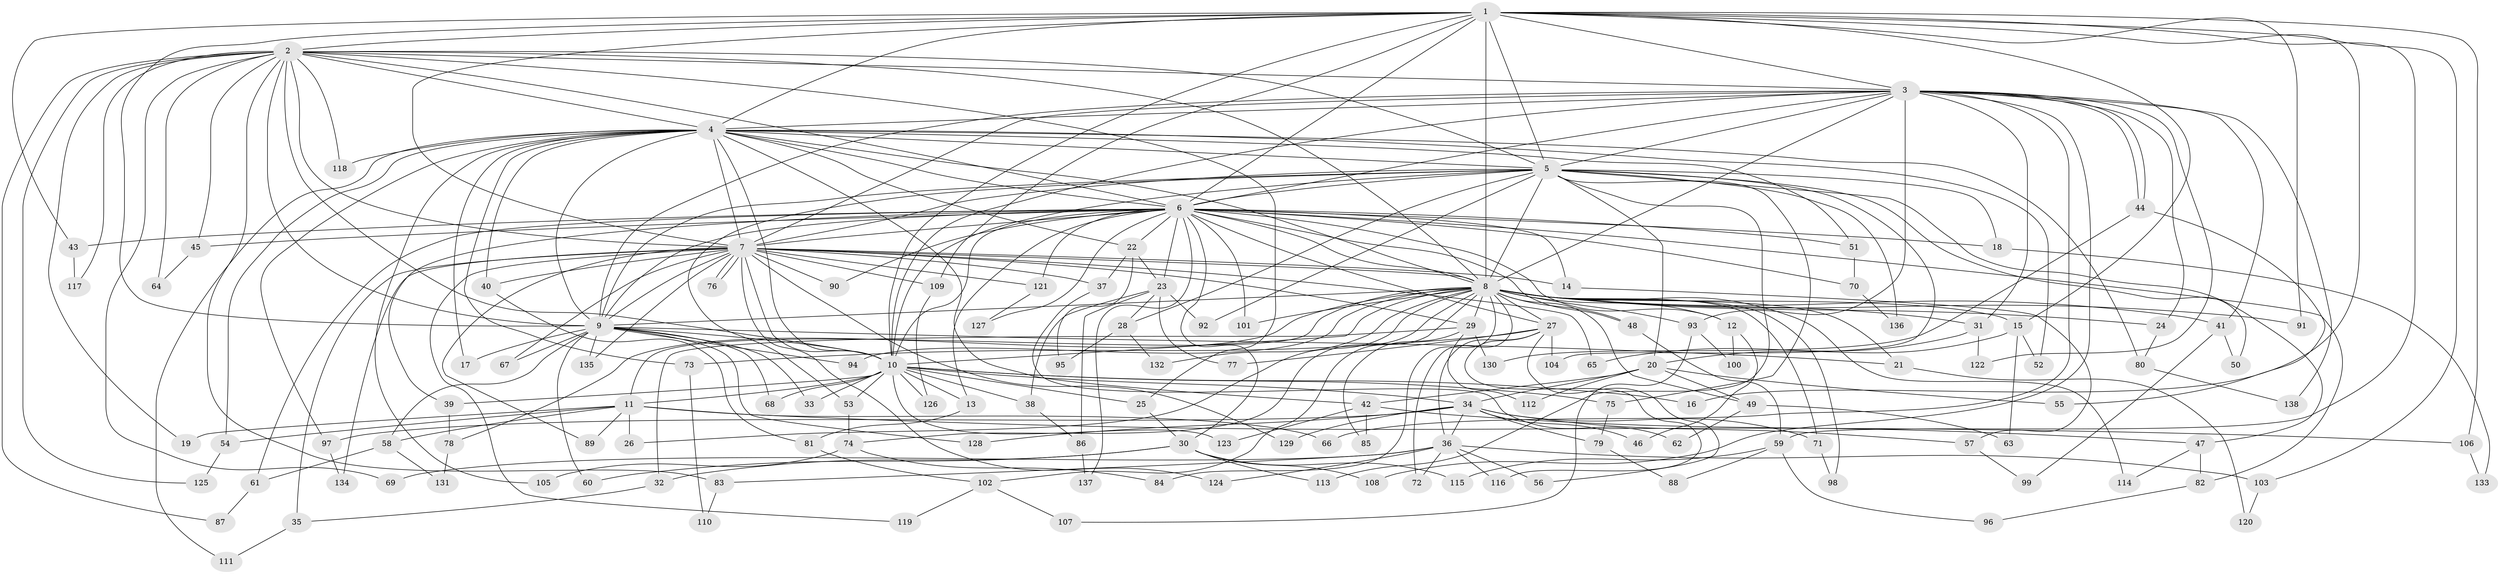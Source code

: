 // coarse degree distribution, {16: 0.023809523809523808, 20: 0.023809523809523808, 2: 0.27380952380952384, 8: 0.023809523809523808, 3: 0.32142857142857145, 18: 0.011904761904761904, 4: 0.13095238095238096, 5: 0.047619047619047616, 7: 0.03571428571428571, 14: 0.011904761904761904, 9: 0.011904761904761904, 6: 0.011904761904761904, 28: 0.023809523809523808, 17: 0.011904761904761904, 10: 0.011904761904761904, 25: 0.011904761904761904, 1: 0.011904761904761904}
// Generated by graph-tools (version 1.1) at 2025/36/03/04/25 23:36:30]
// undirected, 138 vertices, 301 edges
graph export_dot {
  node [color=gray90,style=filled];
  1;
  2;
  3;
  4;
  5;
  6;
  7;
  8;
  9;
  10;
  11;
  12;
  13;
  14;
  15;
  16;
  17;
  18;
  19;
  20;
  21;
  22;
  23;
  24;
  25;
  26;
  27;
  28;
  29;
  30;
  31;
  32;
  33;
  34;
  35;
  36;
  37;
  38;
  39;
  40;
  41;
  42;
  43;
  44;
  45;
  46;
  47;
  48;
  49;
  50;
  51;
  52;
  53;
  54;
  55;
  56;
  57;
  58;
  59;
  60;
  61;
  62;
  63;
  64;
  65;
  66;
  67;
  68;
  69;
  70;
  71;
  72;
  73;
  74;
  75;
  76;
  77;
  78;
  79;
  80;
  81;
  82;
  83;
  84;
  85;
  86;
  87;
  88;
  89;
  90;
  91;
  92;
  93;
  94;
  95;
  96;
  97;
  98;
  99;
  100;
  101;
  102;
  103;
  104;
  105;
  106;
  107;
  108;
  109;
  110;
  111;
  112;
  113;
  114;
  115;
  116;
  117;
  118;
  119;
  120;
  121;
  122;
  123;
  124;
  125;
  126;
  127;
  128;
  129;
  130;
  131;
  132;
  133;
  134;
  135;
  136;
  137;
  138;
  1 -- 2;
  1 -- 3;
  1 -- 4;
  1 -- 5;
  1 -- 6;
  1 -- 7;
  1 -- 8;
  1 -- 9;
  1 -- 10;
  1 -- 15;
  1 -- 16;
  1 -- 43;
  1 -- 59;
  1 -- 91;
  1 -- 103;
  1 -- 106;
  1 -- 109;
  2 -- 3;
  2 -- 4;
  2 -- 5;
  2 -- 6;
  2 -- 7;
  2 -- 8;
  2 -- 9;
  2 -- 10;
  2 -- 19;
  2 -- 25;
  2 -- 45;
  2 -- 64;
  2 -- 69;
  2 -- 83;
  2 -- 87;
  2 -- 117;
  2 -- 118;
  2 -- 125;
  3 -- 4;
  3 -- 5;
  3 -- 6;
  3 -- 7;
  3 -- 8;
  3 -- 9;
  3 -- 10;
  3 -- 24;
  3 -- 31;
  3 -- 41;
  3 -- 44;
  3 -- 44;
  3 -- 66;
  3 -- 93;
  3 -- 108;
  3 -- 122;
  3 -- 138;
  4 -- 5;
  4 -- 6;
  4 -- 7;
  4 -- 8;
  4 -- 9;
  4 -- 10;
  4 -- 17;
  4 -- 22;
  4 -- 40;
  4 -- 42;
  4 -- 51;
  4 -- 52;
  4 -- 54;
  4 -- 73;
  4 -- 80;
  4 -- 97;
  4 -- 105;
  4 -- 111;
  4 -- 118;
  5 -- 6;
  5 -- 7;
  5 -- 8;
  5 -- 9;
  5 -- 10;
  5 -- 18;
  5 -- 20;
  5 -- 28;
  5 -- 47;
  5 -- 50;
  5 -- 53;
  5 -- 75;
  5 -- 92;
  5 -- 104;
  5 -- 113;
  5 -- 136;
  6 -- 7;
  6 -- 8;
  6 -- 9;
  6 -- 10;
  6 -- 12;
  6 -- 13;
  6 -- 14;
  6 -- 18;
  6 -- 22;
  6 -- 23;
  6 -- 27;
  6 -- 30;
  6 -- 39;
  6 -- 43;
  6 -- 45;
  6 -- 48;
  6 -- 51;
  6 -- 61;
  6 -- 70;
  6 -- 82;
  6 -- 90;
  6 -- 101;
  6 -- 121;
  6 -- 127;
  6 -- 137;
  7 -- 8;
  7 -- 9;
  7 -- 10;
  7 -- 14;
  7 -- 29;
  7 -- 35;
  7 -- 37;
  7 -- 40;
  7 -- 65;
  7 -- 67;
  7 -- 76;
  7 -- 76;
  7 -- 89;
  7 -- 90;
  7 -- 109;
  7 -- 119;
  7 -- 121;
  7 -- 124;
  7 -- 129;
  7 -- 134;
  7 -- 135;
  8 -- 9;
  8 -- 10;
  8 -- 11;
  8 -- 12;
  8 -- 15;
  8 -- 21;
  8 -- 24;
  8 -- 26;
  8 -- 27;
  8 -- 29;
  8 -- 31;
  8 -- 41;
  8 -- 48;
  8 -- 49;
  8 -- 71;
  8 -- 72;
  8 -- 74;
  8 -- 78;
  8 -- 84;
  8 -- 91;
  8 -- 93;
  8 -- 94;
  8 -- 98;
  8 -- 101;
  8 -- 102;
  8 -- 114;
  8 -- 132;
  9 -- 10;
  9 -- 17;
  9 -- 21;
  9 -- 33;
  9 -- 58;
  9 -- 60;
  9 -- 67;
  9 -- 68;
  9 -- 94;
  9 -- 128;
  9 -- 135;
  10 -- 11;
  10 -- 13;
  10 -- 16;
  10 -- 25;
  10 -- 33;
  10 -- 34;
  10 -- 38;
  10 -- 39;
  10 -- 53;
  10 -- 68;
  10 -- 75;
  10 -- 123;
  10 -- 126;
  11 -- 19;
  11 -- 26;
  11 -- 54;
  11 -- 58;
  11 -- 66;
  11 -- 89;
  11 -- 106;
  12 -- 46;
  12 -- 100;
  13 -- 81;
  14 -- 57;
  15 -- 20;
  15 -- 52;
  15 -- 63;
  18 -- 133;
  20 -- 34;
  20 -- 42;
  20 -- 49;
  20 -- 55;
  20 -- 112;
  21 -- 120;
  22 -- 23;
  22 -- 37;
  22 -- 95;
  23 -- 28;
  23 -- 38;
  23 -- 77;
  23 -- 86;
  23 -- 92;
  24 -- 80;
  25 -- 30;
  27 -- 36;
  27 -- 56;
  27 -- 73;
  27 -- 77;
  27 -- 104;
  27 -- 116;
  28 -- 95;
  28 -- 132;
  29 -- 32;
  29 -- 85;
  29 -- 112;
  29 -- 130;
  30 -- 32;
  30 -- 60;
  30 -- 108;
  30 -- 113;
  30 -- 115;
  31 -- 65;
  31 -- 122;
  32 -- 35;
  34 -- 36;
  34 -- 46;
  34 -- 57;
  34 -- 71;
  34 -- 79;
  34 -- 97;
  34 -- 128;
  34 -- 129;
  35 -- 111;
  36 -- 56;
  36 -- 69;
  36 -- 72;
  36 -- 83;
  36 -- 103;
  36 -- 116;
  36 -- 124;
  37 -- 62;
  38 -- 86;
  39 -- 78;
  40 -- 81;
  41 -- 50;
  41 -- 99;
  42 -- 47;
  42 -- 85;
  42 -- 123;
  43 -- 117;
  44 -- 55;
  44 -- 130;
  45 -- 64;
  47 -- 82;
  47 -- 114;
  48 -- 59;
  49 -- 62;
  49 -- 63;
  51 -- 70;
  53 -- 74;
  54 -- 125;
  57 -- 99;
  58 -- 61;
  58 -- 131;
  59 -- 88;
  59 -- 96;
  59 -- 115;
  61 -- 87;
  70 -- 136;
  71 -- 98;
  73 -- 110;
  74 -- 84;
  74 -- 105;
  75 -- 79;
  78 -- 131;
  79 -- 88;
  80 -- 138;
  81 -- 102;
  82 -- 96;
  83 -- 110;
  86 -- 137;
  93 -- 100;
  93 -- 107;
  97 -- 134;
  102 -- 107;
  102 -- 119;
  103 -- 120;
  106 -- 133;
  109 -- 126;
  121 -- 127;
}
